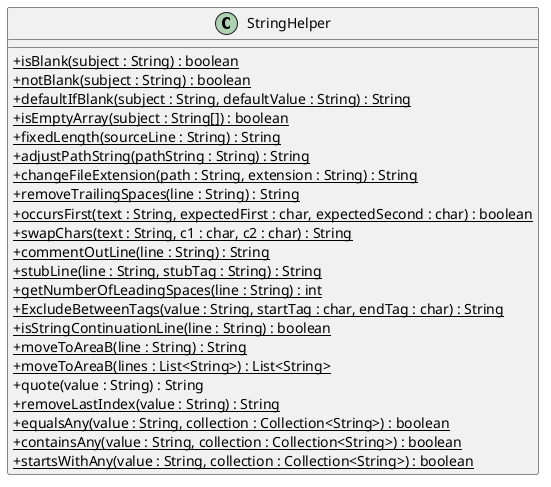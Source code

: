 @startuml
skinparam classAttributeIconSize 0
class StringHelper{
+ {static} isBlank(subject : String) : boolean
+ {static} notBlank(subject : String) : boolean
+ {static} defaultIfBlank(subject : String, defaultValue : String) : String
+ {static} isEmptyArray(subject : String[]) : boolean
+ {static} fixedLength(sourceLine : String) : String
+ {static} adjustPathString(pathString : String) : String
+ {static} changeFileExtension(path : String, extension : String) : String
+ {static} removeTrailingSpaces(line : String) : String
+ {static} occursFirst(text : String, expectedFirst : char, expectedSecond : char) : boolean
+ {static} swapChars(text : String, c1 : char, c2 : char) : String
+ {static} commentOutLine(line : String) : String
+ {static} stubLine(line : String, stubTag : String) : String
+ {static} getNumberOfLeadingSpaces(line : String) : int
+ {static} ExcludeBetweenTags(value : String, startTag : char, endTag : char) : String
+ {static} isStringContinuationLine(line : String) : boolean
+ {static} moveToAreaB(line : String) : String
+ {static} moveToAreaB(lines : List<String>) : List<String>
+ quote(value : String) : String
+ {static} removeLastIndex(value : String) : String
+ {static} equalsAny(value : String, collection : Collection<String>) : boolean
+ {static} containsAny(value : String, collection : Collection<String>) : boolean
+ {static} startsWithAny(value : String, collection : Collection<String>) : boolean
}
@enduml